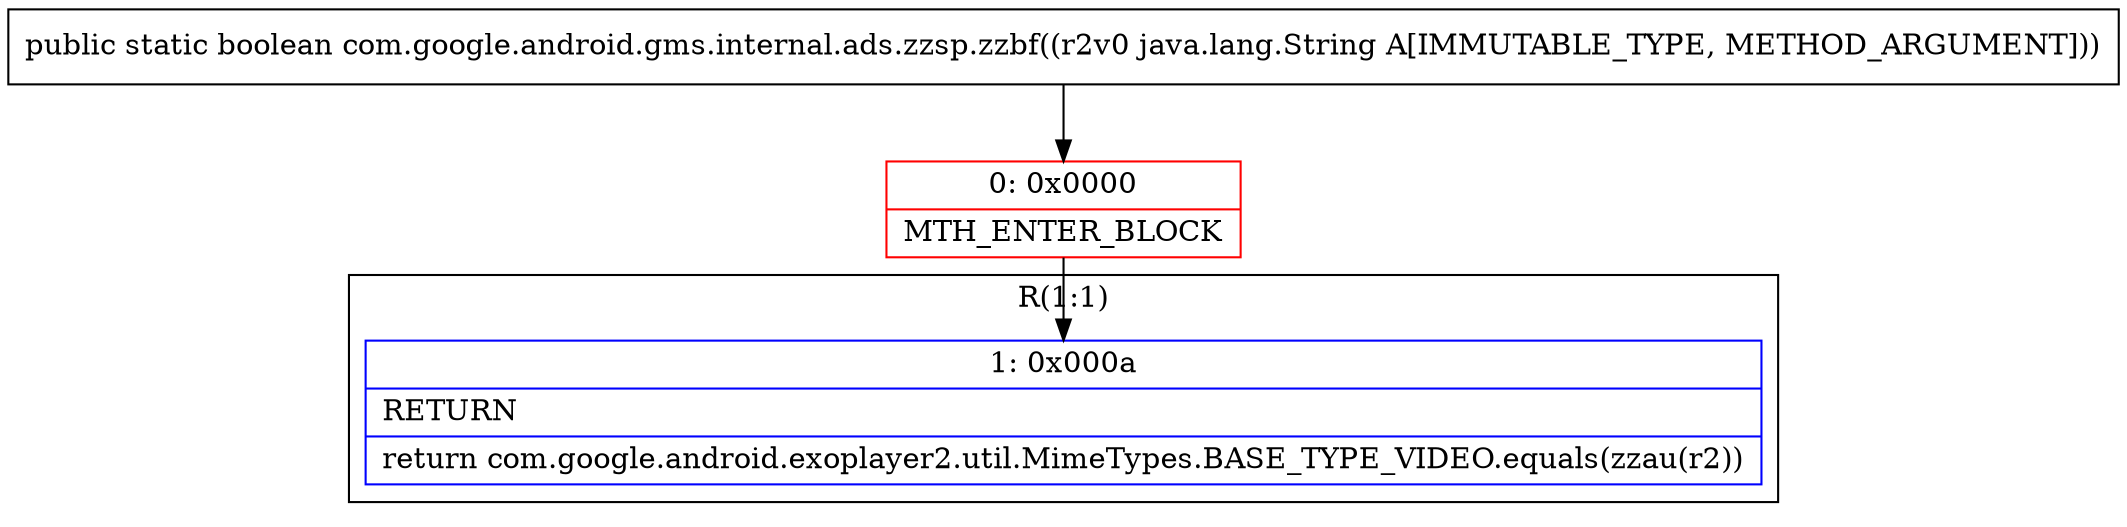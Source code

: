 digraph "CFG forcom.google.android.gms.internal.ads.zzsp.zzbf(Ljava\/lang\/String;)Z" {
subgraph cluster_Region_1586275799 {
label = "R(1:1)";
node [shape=record,color=blue];
Node_1 [shape=record,label="{1\:\ 0x000a|RETURN\l|return com.google.android.exoplayer2.util.MimeTypes.BASE_TYPE_VIDEO.equals(zzau(r2))\l}"];
}
Node_0 [shape=record,color=red,label="{0\:\ 0x0000|MTH_ENTER_BLOCK\l}"];
MethodNode[shape=record,label="{public static boolean com.google.android.gms.internal.ads.zzsp.zzbf((r2v0 java.lang.String A[IMMUTABLE_TYPE, METHOD_ARGUMENT])) }"];
MethodNode -> Node_0;
Node_0 -> Node_1;
}

